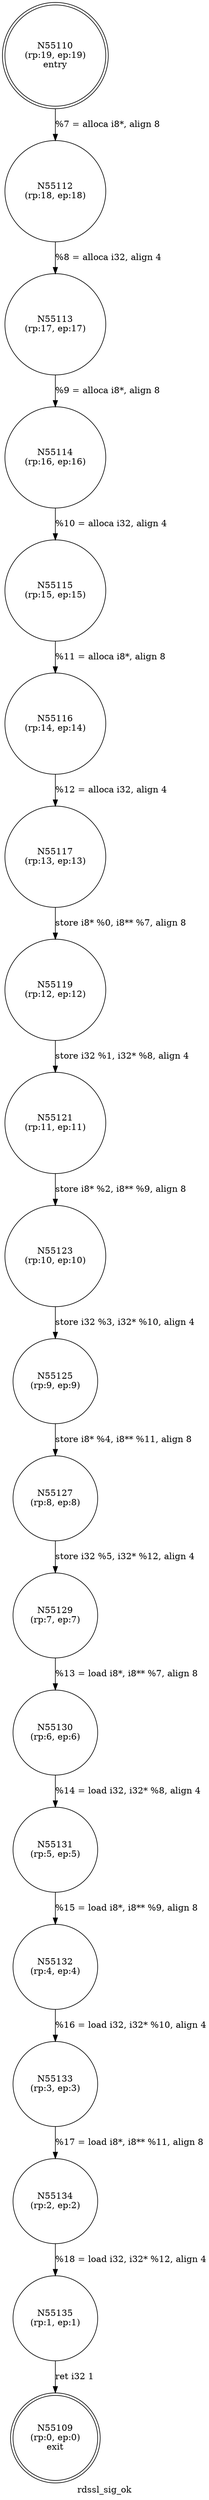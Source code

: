 digraph rdssl_sig_ok {
label="rdssl_sig_ok"
55109 [label="N55109\n(rp:0, ep:0)\nexit", shape="doublecircle"]
55110 [label="N55110\n(rp:19, ep:19)\nentry", shape="doublecircle"]
55110 -> 55112 [label="%7 = alloca i8*, align 8"]
55112 [label="N55112\n(rp:18, ep:18)", shape="circle"]
55112 -> 55113 [label="%8 = alloca i32, align 4"]
55113 [label="N55113\n(rp:17, ep:17)", shape="circle"]
55113 -> 55114 [label="%9 = alloca i8*, align 8"]
55114 [label="N55114\n(rp:16, ep:16)", shape="circle"]
55114 -> 55115 [label="%10 = alloca i32, align 4"]
55115 [label="N55115\n(rp:15, ep:15)", shape="circle"]
55115 -> 55116 [label="%11 = alloca i8*, align 8"]
55116 [label="N55116\n(rp:14, ep:14)", shape="circle"]
55116 -> 55117 [label="%12 = alloca i32, align 4"]
55117 [label="N55117\n(rp:13, ep:13)", shape="circle"]
55117 -> 55119 [label="store i8* %0, i8** %7, align 8"]
55119 [label="N55119\n(rp:12, ep:12)", shape="circle"]
55119 -> 55121 [label="store i32 %1, i32* %8, align 4"]
55121 [label="N55121\n(rp:11, ep:11)", shape="circle"]
55121 -> 55123 [label="store i8* %2, i8** %9, align 8"]
55123 [label="N55123\n(rp:10, ep:10)", shape="circle"]
55123 -> 55125 [label="store i32 %3, i32* %10, align 4"]
55125 [label="N55125\n(rp:9, ep:9)", shape="circle"]
55125 -> 55127 [label="store i8* %4, i8** %11, align 8"]
55127 [label="N55127\n(rp:8, ep:8)", shape="circle"]
55127 -> 55129 [label="store i32 %5, i32* %12, align 4"]
55129 [label="N55129\n(rp:7, ep:7)", shape="circle"]
55129 -> 55130 [label="%13 = load i8*, i8** %7, align 8"]
55130 [label="N55130\n(rp:6, ep:6)", shape="circle"]
55130 -> 55131 [label="%14 = load i32, i32* %8, align 4"]
55131 [label="N55131\n(rp:5, ep:5)", shape="circle"]
55131 -> 55132 [label="%15 = load i8*, i8** %9, align 8"]
55132 [label="N55132\n(rp:4, ep:4)", shape="circle"]
55132 -> 55133 [label="%16 = load i32, i32* %10, align 4"]
55133 [label="N55133\n(rp:3, ep:3)", shape="circle"]
55133 -> 55134 [label="%17 = load i8*, i8** %11, align 8"]
55134 [label="N55134\n(rp:2, ep:2)", shape="circle"]
55134 -> 55135 [label="%18 = load i32, i32* %12, align 4"]
55135 [label="N55135\n(rp:1, ep:1)", shape="circle"]
55135 -> 55109 [label="ret i32 1"]
}
